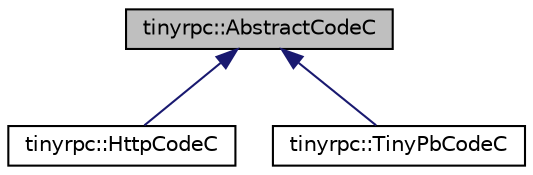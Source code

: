 digraph "tinyrpc::AbstractCodeC"
{
 // LATEX_PDF_SIZE
  edge [fontname="Helvetica",fontsize="10",labelfontname="Helvetica",labelfontsize="10"];
  node [fontname="Helvetica",fontsize="10",shape=record];
  Node1 [label="tinyrpc::AbstractCodeC",height=0.2,width=0.4,color="black", fillcolor="grey75", style="filled", fontcolor="black",tooltip=" "];
  Node1 -> Node2 [dir="back",color="midnightblue",fontsize="10",style="solid",fontname="Helvetica"];
  Node2 [label="tinyrpc::HttpCodeC",height=0.2,width=0.4,color="black", fillcolor="white", style="filled",URL="$classtinyrpc_1_1HttpCodeC.html",tooltip=" "];
  Node1 -> Node3 [dir="back",color="midnightblue",fontsize="10",style="solid",fontname="Helvetica"];
  Node3 [label="tinyrpc::TinyPbCodeC",height=0.2,width=0.4,color="black", fillcolor="white", style="filled",URL="$classtinyrpc_1_1TinyPbCodeC.html",tooltip=" "];
}
